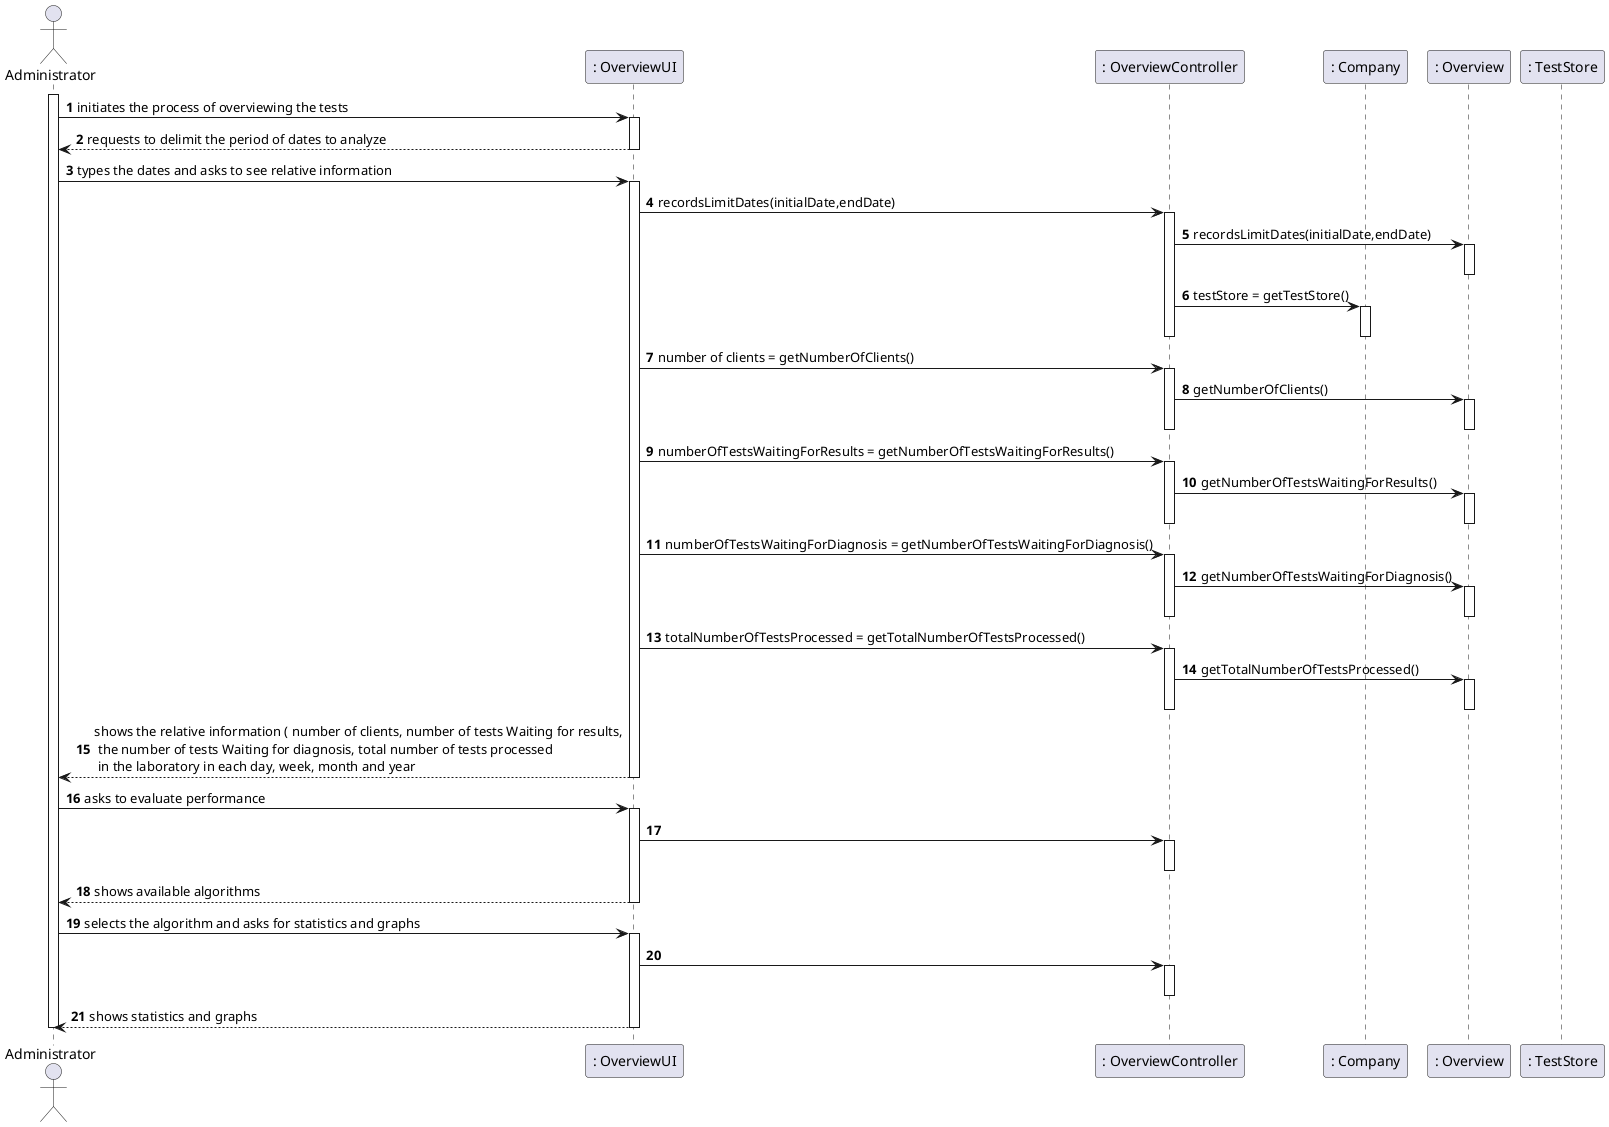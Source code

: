 @startuml
autonumber
'hide footbox
actor "Administrator" as ADMIN

participant ": OverviewUI" as UI
participant ": OverviewController" as CTRL
participant ": Company" as COMP
participant ": Overview" as OVERVIEW
participant ": TestStore" as TS

activate ADMIN
ADMIN -> UI : initiates the process of overviewing the tests
activate UI
UI --> ADMIN : requests to delimit the period of dates to analyze
deactivate UI

ADMIN -> UI : types the dates and asks to see relative information
activate UI
UI -> CTRL : recordsLimitDates(initialDate,endDate)
activate CTRL
CTRL -> OVERVIEW : recordsLimitDates(initialDate,endDate)
activate OVERVIEW
deactivate OVERVIEW

CTRL -> COMP : testStore = getTestStore()
activate COMP
deactivate COMP
deactivate CTRL
UI -> CTRL : number of clients = getNumberOfClients()
activate CTRL
CTRL -> OVERVIEW : getNumberOfClients()
activate OVERVIEW
deactivate OVERVIEW
deactivate CTRL

UI -> CTRL : numberOfTestsWaitingForResults = getNumberOfTestsWaitingForResults()
activate CTRL
CTRL -> OVERVIEW : getNumberOfTestsWaitingForResults()
activate OVERVIEW
deactivate OVERVIEW
deactivate CTRL

UI -> CTRL : numberOfTestsWaitingForDiagnosis = getNumberOfTestsWaitingForDiagnosis()
activate CTRL
CTRL -> OVERVIEW : getNumberOfTestsWaitingForDiagnosis()
activate OVERVIEW
deactivate OVERVIEW
deactivate CTRL

UI -> CTRL : totalNumberOfTestsProcessed = getTotalNumberOfTestsProcessed()
activate CTRL
CTRL -> OVERVIEW : getTotalNumberOfTestsProcessed()
activate OVERVIEW
deactivate OVERVIEW
deactivate CTRL

UI --> ADMIN : shows the relative information ( number of clients, number of tests Waiting for results,\n the number of tests Waiting for diagnosis, total number of tests processed \n in the laboratory in each day, week, month and year
deactivate UI

ADMIN -> UI : asks to evaluate performance
activate UI
UI -> CTRL :
activate CTRL
deactivate CTRL
UI --> ADMIN : shows available algorithms
deactivate UI

ADMIN -> UI : selects the algorithm and asks for statistics and graphs
activate UI
UI -> CTRL :
activate CTRL
deactivate CTRL
UI --> ADMIN : shows statistics and graphs
deactivate UI

deactivate ADMIN

@enduml